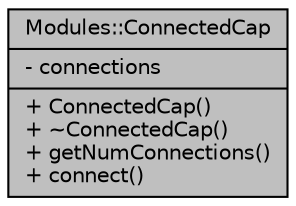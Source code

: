digraph "Modules::ConnectedCap"
{
 // INTERACTIVE_SVG=YES
  edge [fontname="Helvetica",fontsize="10",labelfontname="Helvetica",labelfontsize="10"];
  node [fontname="Helvetica",fontsize="10",shape=record];
  Node1 [label="{Modules::ConnectedCap\n|- connections\l|+ ConnectedCap()\l+ ~ConnectedCap()\l+ getNumConnections()\l+ connect()\l}",height=0.2,width=0.4,color="black", fillcolor="grey75", style="filled", fontcolor="black"];
}
